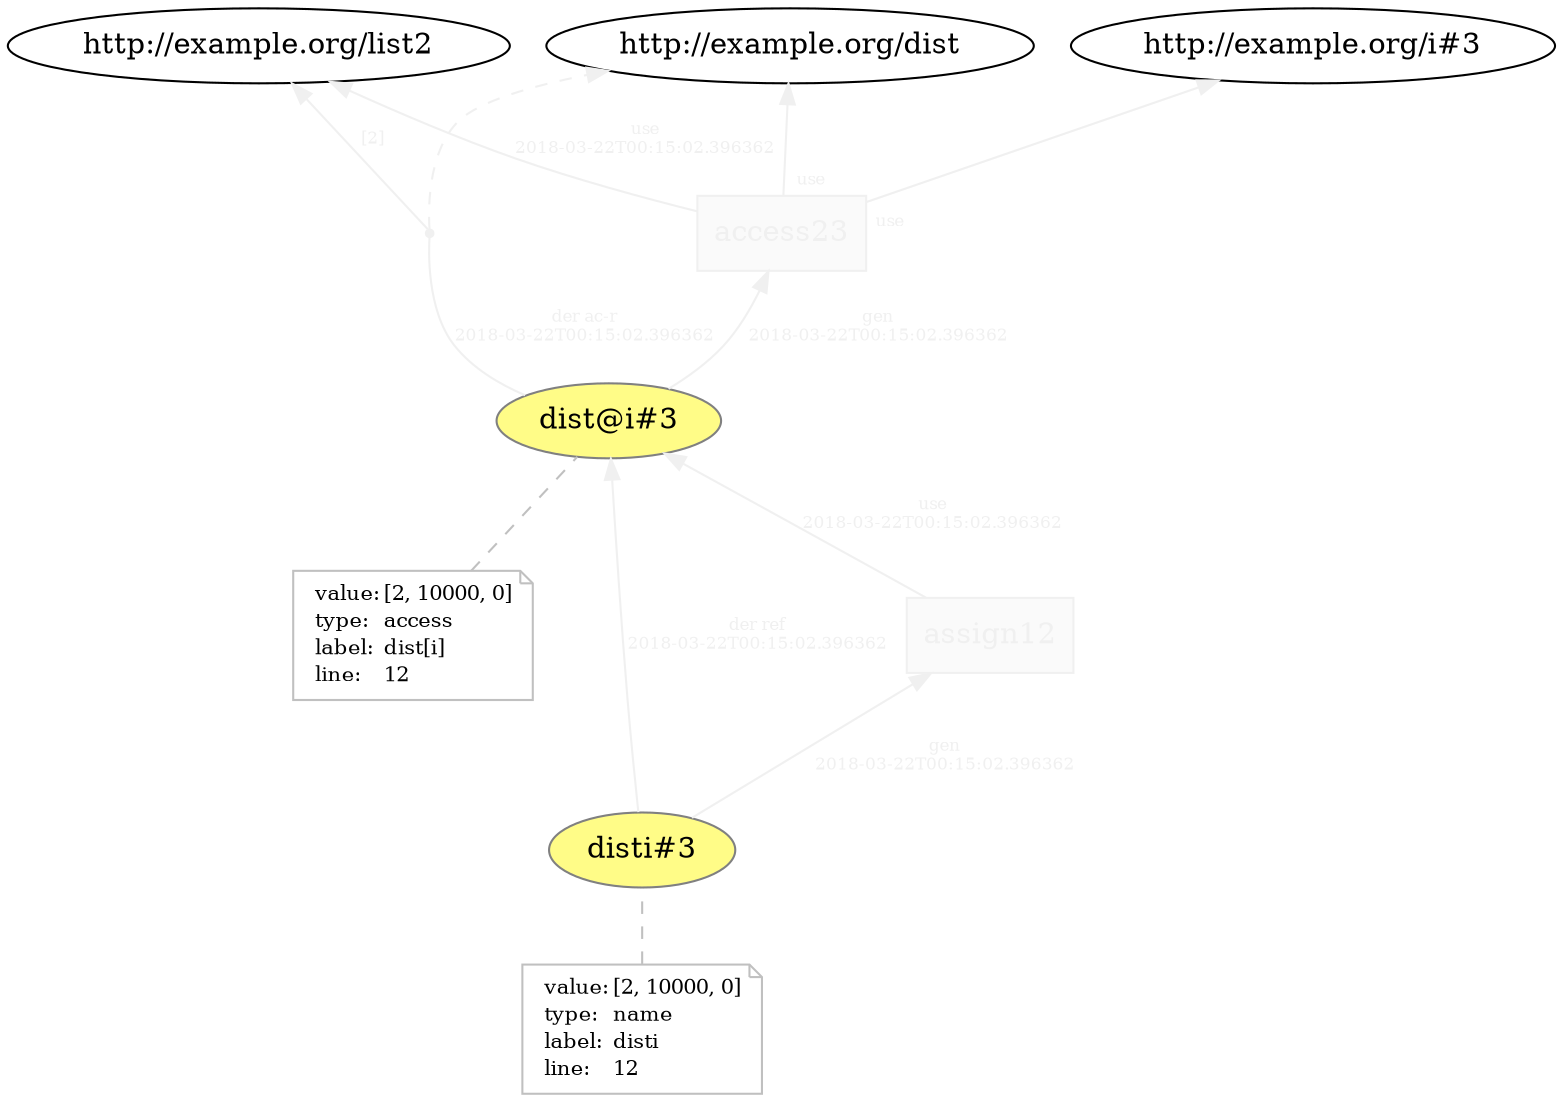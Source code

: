 digraph "PROV" { size="16,12"; rankdir="BT";
"http://example.org/dist@i#3" [fillcolor="#FFFC87",color="#808080",style="filled",label="dist@i#3",URL="http://example.org/dist@i#3"]
"-attrs0" [color="gray",shape="note",fontsize="10",fontcolor="black",label=<<TABLE cellpadding="0" border="0">
	<TR>
	    <TD align="left">value:</TD>
	    <TD align="left">[2, 10000, 0]</TD>
	</TR>
	<TR>
	    <TD align="left">type:</TD>
	    <TD align="left">access</TD>
	</TR>
	<TR>
	    <TD align="left">label:</TD>
	    <TD align="left">dist[i]</TD>
	</TR>
	<TR>
	    <TD align="left">line:</TD>
	    <TD align="left">12</TD>
	</TR>
</TABLE>>]
"-attrs0" -> "http://example.org/dist@i#3" [color="gray",style="dashed",arrowhead="none"]
"http://example.org/access23" [fillcolor="#FAFAFA",color="#F0F0F0",shape="polygon",sides="4",style="filled",fontcolor="#F0F0F0",label="access23",URL="http://example.org/access23"]
"bn0" [shape="point",label="",fontcolor="#F0F0F0",color="#F0F0F0"]
"http://example.org/dist@i#3" -> "bn0" [fontsize="8",distance="1.5",angle="60.0",rotation="20",label="der ac-r
2018-03-22T00:15:02.396362",arrowhead="none",fontcolor="#F0F0F0",color="#F0F0F0"]
"bn0" -> "http://example.org/dist" [style="dashed",fontcolor="#F0F0F0",color="#F0F0F0"]
"bn0" -> "http://example.org/list2" [fontsize="8",distance="1.5",angle="60.0",rotation="20",label="[2]",fontcolor="#F0F0F0",color="#F0F0F0"]
"http://example.org/access23" -> "http://example.org/dist" [labelfontsize="8",labeldistance="1.5",labelangle="60.0",rotation="20",taillabel="use",fontcolor="#F0F0F0",color="#F0F0F0"]
"http://example.org/access23" -> "http://example.org/i#3" [labelfontsize="8",labeldistance="1.5",labelangle="60.0",rotation="20",taillabel="use",fontcolor="#F0F0F0",color="#F0F0F0"]
"http://example.org/disti#3" [fillcolor="#FFFC87",color="#808080",style="filled",label="disti#3",URL="http://example.org/disti#3"]
"-attrs1" [color="gray",shape="note",fontsize="10",fontcolor="black",label=<<TABLE cellpadding="0" border="0">
	<TR>
	    <TD align="left">value:</TD>
	    <TD align="left">[2, 10000, 0]</TD>
	</TR>
	<TR>
	    <TD align="left">type:</TD>
	    <TD align="left">name</TD>
	</TR>
	<TR>
	    <TD align="left">label:</TD>
	    <TD align="left">disti</TD>
	</TR>
	<TR>
	    <TD align="left">line:</TD>
	    <TD align="left">12</TD>
	</TR>
</TABLE>>]
"-attrs1" -> "http://example.org/disti#3" [color="gray",style="dashed",arrowhead="none"]
"http://example.org/assign12" [fillcolor="#FAFAFA",color="#F0F0F0",shape="polygon",sides="4",style="filled",fontcolor="#F0F0F0",label="assign12",URL="http://example.org/assign12"]
"http://example.org/disti#3" -> "http://example.org/dist@i#3" [fontsize="8",distance="1.5",angle="60.0",rotation="20",label="der ref
2018-03-22T00:15:02.396362",fontcolor="#F0F0F0",color="#F0F0F0"]
"http://example.org/access23" -> "http://example.org/list2" [fontsize="8",distance="1.5",angle="60.0",rotation="20",label="use
2018-03-22T00:15:02.396362",fontcolor="#F0F0F0",color="#F0F0F0"]
"http://example.org/assign12" -> "http://example.org/dist@i#3" [fontsize="8",distance="1.5",angle="60.0",rotation="20",label="use
2018-03-22T00:15:02.396362",fontcolor="#F0F0F0",color="#F0F0F0"]
"http://example.org/dist@i#3" -> "http://example.org/access23" [fontsize="8",distance="1.5",angle="60.0",rotation="20",label="gen
2018-03-22T00:15:02.396362",fontcolor="#F0F0F0",color="#F0F0F0"]
"http://example.org/disti#3" -> "http://example.org/assign12" [fontsize="8",distance="1.5",angle="60.0",rotation="20",label="gen
2018-03-22T00:15:02.396362",fontcolor="#F0F0F0",color="#F0F0F0"]
}